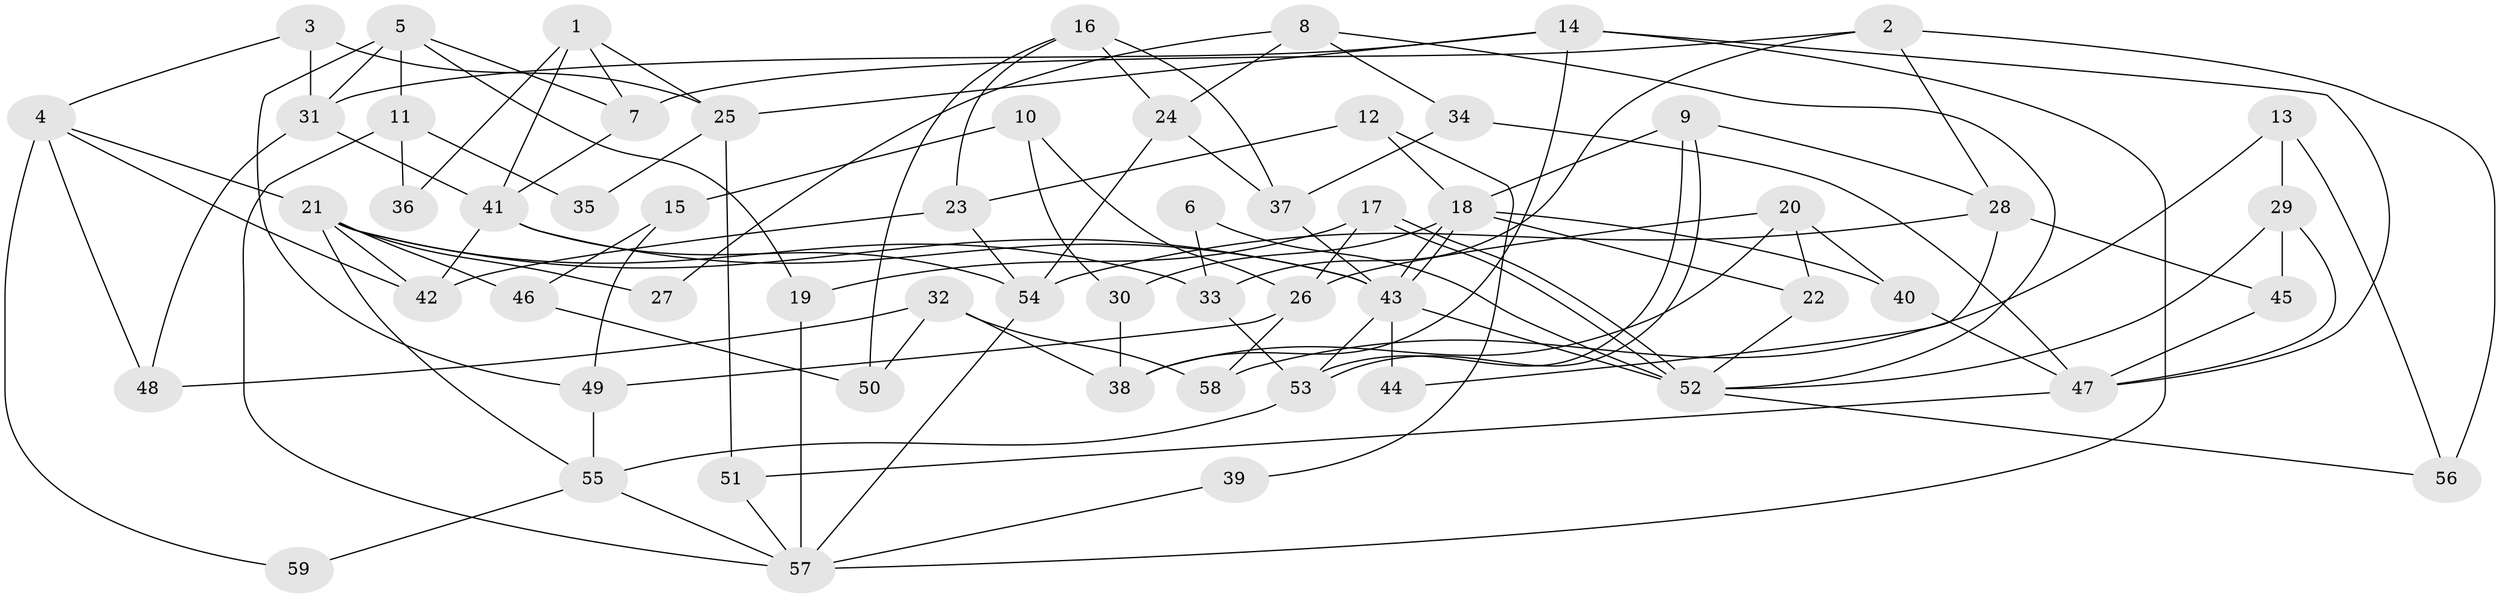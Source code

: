 // coarse degree distribution, {2: 0.17391304347826086, 4: 0.2608695652173913, 3: 0.08695652173913043, 1: 0.043478260869565216, 5: 0.08695652173913043, 6: 0.13043478260869565, 7: 0.043478260869565216, 8: 0.17391304347826086}
// Generated by graph-tools (version 1.1) at 2025/55/03/04/25 21:55:29]
// undirected, 59 vertices, 118 edges
graph export_dot {
graph [start="1"]
  node [color=gray90,style=filled];
  1;
  2;
  3;
  4;
  5;
  6;
  7;
  8;
  9;
  10;
  11;
  12;
  13;
  14;
  15;
  16;
  17;
  18;
  19;
  20;
  21;
  22;
  23;
  24;
  25;
  26;
  27;
  28;
  29;
  30;
  31;
  32;
  33;
  34;
  35;
  36;
  37;
  38;
  39;
  40;
  41;
  42;
  43;
  44;
  45;
  46;
  47;
  48;
  49;
  50;
  51;
  52;
  53;
  54;
  55;
  56;
  57;
  58;
  59;
  1 -- 25;
  1 -- 41;
  1 -- 7;
  1 -- 36;
  2 -- 28;
  2 -- 33;
  2 -- 7;
  2 -- 56;
  3 -- 25;
  3 -- 31;
  3 -- 4;
  4 -- 21;
  4 -- 42;
  4 -- 48;
  4 -- 59;
  5 -- 19;
  5 -- 7;
  5 -- 11;
  5 -- 31;
  5 -- 49;
  6 -- 52;
  6 -- 33;
  7 -- 41;
  8 -- 52;
  8 -- 24;
  8 -- 27;
  8 -- 34;
  9 -- 18;
  9 -- 53;
  9 -- 53;
  9 -- 28;
  10 -- 15;
  10 -- 26;
  10 -- 30;
  11 -- 57;
  11 -- 35;
  11 -- 36;
  12 -- 18;
  12 -- 23;
  12 -- 39;
  13 -- 29;
  13 -- 56;
  13 -- 58;
  14 -- 47;
  14 -- 31;
  14 -- 25;
  14 -- 38;
  14 -- 57;
  15 -- 49;
  15 -- 46;
  16 -- 23;
  16 -- 37;
  16 -- 24;
  16 -- 50;
  17 -- 26;
  17 -- 52;
  17 -- 52;
  17 -- 19;
  18 -- 30;
  18 -- 43;
  18 -- 43;
  18 -- 22;
  18 -- 40;
  19 -- 57;
  20 -- 22;
  20 -- 38;
  20 -- 26;
  20 -- 40;
  21 -- 43;
  21 -- 42;
  21 -- 27;
  21 -- 33;
  21 -- 46;
  21 -- 55;
  22 -- 52;
  23 -- 42;
  23 -- 54;
  24 -- 37;
  24 -- 54;
  25 -- 51;
  25 -- 35;
  26 -- 49;
  26 -- 58;
  28 -- 54;
  28 -- 44;
  28 -- 45;
  29 -- 52;
  29 -- 47;
  29 -- 45;
  30 -- 38;
  31 -- 41;
  31 -- 48;
  32 -- 48;
  32 -- 58;
  32 -- 38;
  32 -- 50;
  33 -- 53;
  34 -- 47;
  34 -- 37;
  37 -- 43;
  39 -- 57;
  40 -- 47;
  41 -- 54;
  41 -- 42;
  41 -- 43;
  43 -- 44;
  43 -- 52;
  43 -- 53;
  45 -- 47;
  46 -- 50;
  47 -- 51;
  49 -- 55;
  51 -- 57;
  52 -- 56;
  53 -- 55;
  54 -- 57;
  55 -- 57;
  55 -- 59;
}
